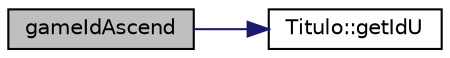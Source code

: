 digraph "gameIdAscend"
{
  edge [fontname="Helvetica",fontsize="10",labelfontname="Helvetica",labelfontsize="10"];
  node [fontname="Helvetica",fontsize="10",shape=record];
  rankdir="LR";
  Node11 [label="gameIdAscend",height=0.2,width=0.4,color="black", fillcolor="grey75", style="filled", fontcolor="black"];
  Node11 -> Node12 [color="midnightblue",fontsize="10",style="solid",fontname="Helvetica"];
  Node12 [label="Titulo::getIdU",height=0.2,width=0.4,color="black", fillcolor="white", style="filled",URL="$class_titulo.html#af8fed6503c1c528ac3bfdbb182fce0b6",tooltip="Permite obter o identificador do titulo. "];
}
